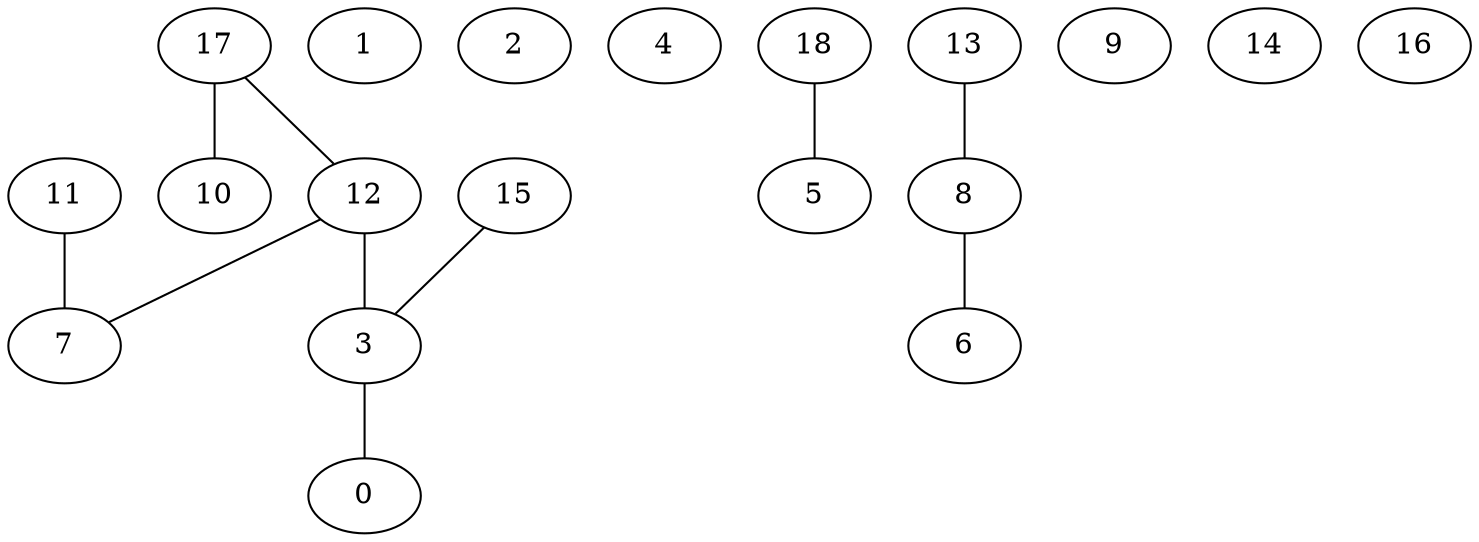/* Created by igraph 1.3.4.9022 */
graph {
  0 [
    name=1
  ];
  1 [
    name=2
  ];
  2 [
    name=3
  ];
  3 [
    name=4
  ];
  4 [
    name=5
  ];
  5 [
    name=6
  ];
  6 [
    name=7
  ];
  7 [
    name=8
  ];
  8 [
    name=9
  ];
  9 [
    name=10
  ];
  10 [
    name=11
  ];
  11 [
    name=12
  ];
  12 [
    name=13
  ];
  13 [
    name=14
  ];
  14 [
    name=15
  ];
  15 [
    name=16
  ];
  16 [
    name=17
  ];
  17 [
    name=18
  ];
  18 [
    name=19
  ];

  3 -- 0 [
    weight=13
  ];
  12 -- 3 [
    weight=12
  ];
  15 -- 3 [
    weight=8
  ];
  18 -- 5 [
    weight=11
  ];
  8 -- 6 [
    weight=13
  ];
  11 -- 7 [
    weight=13
  ];
  12 -- 7 [
    weight=11
  ];
  13 -- 8 [
    weight=8
  ];
  17 -- 10 [
    weight=10
  ];
  17 -- 12 [
    weight=9
  ];
}

